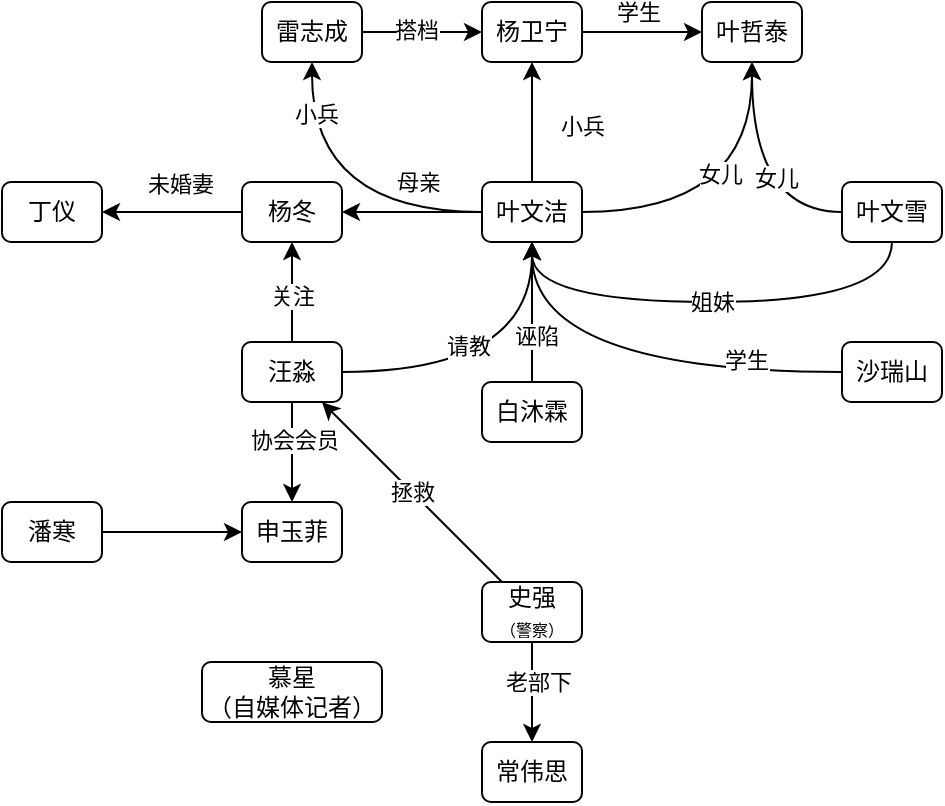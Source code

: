 <mxfile version="20.8.13" type="github">
  <diagram name="第 1 页" id="ShiBjaUn5NpqmKY1OI0-">
    <mxGraphModel dx="954" dy="616" grid="1" gridSize="10" guides="1" tooltips="1" connect="1" arrows="1" fold="1" page="1" pageScale="1" pageWidth="827" pageHeight="1169" math="0" shadow="0">
      <root>
        <mxCell id="0" />
        <mxCell id="1" parent="0" />
        <mxCell id="gCxUzcNpCIhaYjwT0OHy-17" style="edgeStyle=orthogonalEdgeStyle;curved=1;rounded=0;orthogonalLoop=1;jettySize=auto;html=1;" edge="1" parent="1" source="gCxUzcNpCIhaYjwT0OHy-1" target="gCxUzcNpCIhaYjwT0OHy-16">
          <mxGeometry relative="1" as="geometry" />
        </mxCell>
        <mxCell id="gCxUzcNpCIhaYjwT0OHy-18" value="未婚妻" style="edgeLabel;html=1;align=center;verticalAlign=middle;resizable=0;points=[];" vertex="1" connectable="0" parent="gCxUzcNpCIhaYjwT0OHy-17">
          <mxGeometry x="-0.286" y="3" relative="1" as="geometry">
            <mxPoint x="-6" y="-17" as="offset" />
          </mxGeometry>
        </mxCell>
        <mxCell id="gCxUzcNpCIhaYjwT0OHy-1" value="杨冬" style="rounded=1;whiteSpace=wrap;html=1;" vertex="1" parent="1">
          <mxGeometry x="280" y="290" width="50" height="30" as="geometry" />
        </mxCell>
        <mxCell id="gCxUzcNpCIhaYjwT0OHy-4" style="edgeStyle=orthogonalEdgeStyle;rounded=0;orthogonalLoop=1;jettySize=auto;html=1;" edge="1" parent="1" source="gCxUzcNpCIhaYjwT0OHy-2" target="gCxUzcNpCIhaYjwT0OHy-1">
          <mxGeometry relative="1" as="geometry" />
        </mxCell>
        <mxCell id="gCxUzcNpCIhaYjwT0OHy-5" value="母亲" style="edgeLabel;html=1;align=center;verticalAlign=middle;resizable=0;points=[];" vertex="1" connectable="0" parent="gCxUzcNpCIhaYjwT0OHy-4">
          <mxGeometry x="0.314" y="1" relative="1" as="geometry">
            <mxPoint x="14" y="-16" as="offset" />
          </mxGeometry>
        </mxCell>
        <mxCell id="gCxUzcNpCIhaYjwT0OHy-9" style="edgeStyle=orthogonalEdgeStyle;rounded=0;orthogonalLoop=1;jettySize=auto;html=1;" edge="1" parent="1" source="gCxUzcNpCIhaYjwT0OHy-2" target="gCxUzcNpCIhaYjwT0OHy-8">
          <mxGeometry relative="1" as="geometry" />
        </mxCell>
        <mxCell id="gCxUzcNpCIhaYjwT0OHy-10" value="小兵" style="edgeLabel;html=1;align=center;verticalAlign=middle;resizable=0;points=[];" vertex="1" connectable="0" parent="gCxUzcNpCIhaYjwT0OHy-9">
          <mxGeometry x="-0.067" relative="1" as="geometry">
            <mxPoint x="25" as="offset" />
          </mxGeometry>
        </mxCell>
        <mxCell id="gCxUzcNpCIhaYjwT0OHy-14" style="edgeStyle=orthogonalEdgeStyle;rounded=0;orthogonalLoop=1;jettySize=auto;html=1;entryX=0.5;entryY=1;entryDx=0;entryDy=0;curved=1;" edge="1" parent="1" source="gCxUzcNpCIhaYjwT0OHy-2" target="gCxUzcNpCIhaYjwT0OHy-11">
          <mxGeometry relative="1" as="geometry" />
        </mxCell>
        <mxCell id="gCxUzcNpCIhaYjwT0OHy-15" value="女儿" style="edgeLabel;html=1;align=center;verticalAlign=middle;resizable=0;points=[];" vertex="1" connectable="0" parent="gCxUzcNpCIhaYjwT0OHy-14">
          <mxGeometry x="0.3" y="16" relative="1" as="geometry">
            <mxPoint as="offset" />
          </mxGeometry>
        </mxCell>
        <mxCell id="gCxUzcNpCIhaYjwT0OHy-29" style="edgeStyle=orthogonalEdgeStyle;curved=1;rounded=0;orthogonalLoop=1;jettySize=auto;html=1;entryX=0.5;entryY=1;entryDx=0;entryDy=0;" edge="1" parent="1" source="gCxUzcNpCIhaYjwT0OHy-2" target="gCxUzcNpCIhaYjwT0OHy-28">
          <mxGeometry relative="1" as="geometry" />
        </mxCell>
        <mxCell id="gCxUzcNpCIhaYjwT0OHy-30" value="小兵" style="edgeLabel;html=1;align=center;verticalAlign=middle;resizable=0;points=[];" vertex="1" connectable="0" parent="gCxUzcNpCIhaYjwT0OHy-29">
          <mxGeometry x="0.677" y="-2" relative="1" as="geometry">
            <mxPoint as="offset" />
          </mxGeometry>
        </mxCell>
        <mxCell id="gCxUzcNpCIhaYjwT0OHy-2" value="叶文洁" style="rounded=1;whiteSpace=wrap;html=1;" vertex="1" parent="1">
          <mxGeometry x="400" y="290" width="50" height="30" as="geometry" />
        </mxCell>
        <mxCell id="gCxUzcNpCIhaYjwT0OHy-12" style="edgeStyle=orthogonalEdgeStyle;rounded=0;orthogonalLoop=1;jettySize=auto;html=1;" edge="1" parent="1" source="gCxUzcNpCIhaYjwT0OHy-8" target="gCxUzcNpCIhaYjwT0OHy-11">
          <mxGeometry relative="1" as="geometry" />
        </mxCell>
        <mxCell id="gCxUzcNpCIhaYjwT0OHy-13" value="学生" style="edgeLabel;html=1;align=center;verticalAlign=middle;resizable=0;points=[];" vertex="1" connectable="0" parent="gCxUzcNpCIhaYjwT0OHy-12">
          <mxGeometry x="-0.067" y="1" relative="1" as="geometry">
            <mxPoint y="-9" as="offset" />
          </mxGeometry>
        </mxCell>
        <mxCell id="gCxUzcNpCIhaYjwT0OHy-8" value="杨卫宁" style="rounded=1;whiteSpace=wrap;html=1;" vertex="1" parent="1">
          <mxGeometry x="400" y="200" width="50" height="30" as="geometry" />
        </mxCell>
        <mxCell id="gCxUzcNpCIhaYjwT0OHy-11" value="叶哲泰" style="rounded=1;whiteSpace=wrap;html=1;" vertex="1" parent="1">
          <mxGeometry x="510" y="200" width="50" height="30" as="geometry" />
        </mxCell>
        <mxCell id="gCxUzcNpCIhaYjwT0OHy-16" value="丁仪" style="rounded=1;whiteSpace=wrap;html=1;" vertex="1" parent="1">
          <mxGeometry x="160" y="290" width="50" height="30" as="geometry" />
        </mxCell>
        <mxCell id="gCxUzcNpCIhaYjwT0OHy-20" style="edgeStyle=orthogonalEdgeStyle;curved=1;rounded=0;orthogonalLoop=1;jettySize=auto;html=1;" edge="1" parent="1" source="gCxUzcNpCIhaYjwT0OHy-19" target="gCxUzcNpCIhaYjwT0OHy-1">
          <mxGeometry relative="1" as="geometry" />
        </mxCell>
        <mxCell id="gCxUzcNpCIhaYjwT0OHy-21" value="关注" style="edgeLabel;html=1;align=center;verticalAlign=middle;resizable=0;points=[];" vertex="1" connectable="0" parent="gCxUzcNpCIhaYjwT0OHy-20">
          <mxGeometry x="-0.08" relative="1" as="geometry">
            <mxPoint as="offset" />
          </mxGeometry>
        </mxCell>
        <mxCell id="gCxUzcNpCIhaYjwT0OHy-22" style="edgeStyle=orthogonalEdgeStyle;curved=1;rounded=0;orthogonalLoop=1;jettySize=auto;html=1;" edge="1" parent="1" source="gCxUzcNpCIhaYjwT0OHy-19" target="gCxUzcNpCIhaYjwT0OHy-2">
          <mxGeometry relative="1" as="geometry" />
        </mxCell>
        <mxCell id="gCxUzcNpCIhaYjwT0OHy-23" value="请教" style="edgeLabel;html=1;align=center;verticalAlign=middle;resizable=0;points=[];" vertex="1" connectable="0" parent="gCxUzcNpCIhaYjwT0OHy-22">
          <mxGeometry x="-0.212" y="13" relative="1" as="geometry">
            <mxPoint as="offset" />
          </mxGeometry>
        </mxCell>
        <mxCell id="gCxUzcNpCIhaYjwT0OHy-34" style="edgeStyle=orthogonalEdgeStyle;curved=1;rounded=0;orthogonalLoop=1;jettySize=auto;html=1;entryX=0.5;entryY=0;entryDx=0;entryDy=0;" edge="1" parent="1" source="gCxUzcNpCIhaYjwT0OHy-19" target="gCxUzcNpCIhaYjwT0OHy-33">
          <mxGeometry relative="1" as="geometry" />
        </mxCell>
        <mxCell id="gCxUzcNpCIhaYjwT0OHy-35" value="协会会员" style="edgeLabel;html=1;align=center;verticalAlign=middle;resizable=0;points=[];" vertex="1" connectable="0" parent="gCxUzcNpCIhaYjwT0OHy-34">
          <mxGeometry x="-0.25" y="1" relative="1" as="geometry">
            <mxPoint as="offset" />
          </mxGeometry>
        </mxCell>
        <mxCell id="gCxUzcNpCIhaYjwT0OHy-19" value="汪淼" style="rounded=1;whiteSpace=wrap;html=1;" vertex="1" parent="1">
          <mxGeometry x="280" y="370" width="50" height="30" as="geometry" />
        </mxCell>
        <mxCell id="gCxUzcNpCIhaYjwT0OHy-25" style="edgeStyle=orthogonalEdgeStyle;curved=1;rounded=0;orthogonalLoop=1;jettySize=auto;html=1;" edge="1" parent="1" source="gCxUzcNpCIhaYjwT0OHy-24" target="gCxUzcNpCIhaYjwT0OHy-11">
          <mxGeometry relative="1" as="geometry" />
        </mxCell>
        <mxCell id="gCxUzcNpCIhaYjwT0OHy-27" value="女儿" style="edgeLabel;html=1;align=center;verticalAlign=middle;resizable=0;points=[];" vertex="1" connectable="0" parent="gCxUzcNpCIhaYjwT0OHy-25">
          <mxGeometry x="0.033" y="-12" relative="1" as="geometry">
            <mxPoint as="offset" />
          </mxGeometry>
        </mxCell>
        <mxCell id="gCxUzcNpCIhaYjwT0OHy-26" value="姐妹" style="edgeStyle=orthogonalEdgeStyle;curved=1;rounded=0;orthogonalLoop=1;jettySize=auto;html=1;entryX=0.5;entryY=1;entryDx=0;entryDy=0;" edge="1" parent="1" source="gCxUzcNpCIhaYjwT0OHy-24" target="gCxUzcNpCIhaYjwT0OHy-2">
          <mxGeometry relative="1" as="geometry">
            <Array as="points">
              <mxPoint x="605" y="350" />
              <mxPoint x="425" y="350" />
            </Array>
          </mxGeometry>
        </mxCell>
        <mxCell id="gCxUzcNpCIhaYjwT0OHy-24" value="叶文雪" style="rounded=1;whiteSpace=wrap;html=1;" vertex="1" parent="1">
          <mxGeometry x="580" y="290" width="50" height="30" as="geometry" />
        </mxCell>
        <mxCell id="gCxUzcNpCIhaYjwT0OHy-31" style="edgeStyle=orthogonalEdgeStyle;curved=1;rounded=0;orthogonalLoop=1;jettySize=auto;html=1;entryX=0;entryY=0.5;entryDx=0;entryDy=0;" edge="1" parent="1" source="gCxUzcNpCIhaYjwT0OHy-28" target="gCxUzcNpCIhaYjwT0OHy-8">
          <mxGeometry relative="1" as="geometry" />
        </mxCell>
        <mxCell id="gCxUzcNpCIhaYjwT0OHy-32" value="搭档" style="edgeLabel;html=1;align=center;verticalAlign=middle;resizable=0;points=[];" vertex="1" connectable="0" parent="gCxUzcNpCIhaYjwT0OHy-31">
          <mxGeometry x="-0.1" y="1" relative="1" as="geometry">
            <mxPoint as="offset" />
          </mxGeometry>
        </mxCell>
        <mxCell id="gCxUzcNpCIhaYjwT0OHy-28" value="雷志成" style="rounded=1;whiteSpace=wrap;html=1;" vertex="1" parent="1">
          <mxGeometry x="290" y="200" width="50" height="30" as="geometry" />
        </mxCell>
        <mxCell id="gCxUzcNpCIhaYjwT0OHy-33" value="申玉菲" style="rounded=1;whiteSpace=wrap;html=1;" vertex="1" parent="1">
          <mxGeometry x="280" y="450" width="50" height="30" as="geometry" />
        </mxCell>
        <mxCell id="gCxUzcNpCIhaYjwT0OHy-37" style="edgeStyle=orthogonalEdgeStyle;curved=1;rounded=0;orthogonalLoop=1;jettySize=auto;html=1;entryX=0.5;entryY=1;entryDx=0;entryDy=0;" edge="1" parent="1" source="gCxUzcNpCIhaYjwT0OHy-36" target="gCxUzcNpCIhaYjwT0OHy-2">
          <mxGeometry relative="1" as="geometry" />
        </mxCell>
        <mxCell id="gCxUzcNpCIhaYjwT0OHy-38" value="诬陷" style="edgeLabel;html=1;align=center;verticalAlign=middle;resizable=0;points=[];" vertex="1" connectable="0" parent="gCxUzcNpCIhaYjwT0OHy-37">
          <mxGeometry x="-0.343" y="-2" relative="1" as="geometry">
            <mxPoint as="offset" />
          </mxGeometry>
        </mxCell>
        <mxCell id="gCxUzcNpCIhaYjwT0OHy-36" value="白沐霖" style="rounded=1;whiteSpace=wrap;html=1;" vertex="1" parent="1">
          <mxGeometry x="400" y="390" width="50" height="30" as="geometry" />
        </mxCell>
        <mxCell id="gCxUzcNpCIhaYjwT0OHy-40" style="edgeStyle=orthogonalEdgeStyle;curved=1;rounded=0;orthogonalLoop=1;jettySize=auto;html=1;entryX=0.5;entryY=1;entryDx=0;entryDy=0;" edge="1" parent="1" source="gCxUzcNpCIhaYjwT0OHy-39" target="gCxUzcNpCIhaYjwT0OHy-2">
          <mxGeometry relative="1" as="geometry" />
        </mxCell>
        <mxCell id="gCxUzcNpCIhaYjwT0OHy-41" value="学生" style="edgeLabel;html=1;align=center;verticalAlign=middle;resizable=0;points=[];" vertex="1" connectable="0" parent="gCxUzcNpCIhaYjwT0OHy-40">
          <mxGeometry x="-0.565" y="-6" relative="1" as="geometry">
            <mxPoint as="offset" />
          </mxGeometry>
        </mxCell>
        <mxCell id="gCxUzcNpCIhaYjwT0OHy-39" value="沙瑞山" style="rounded=1;whiteSpace=wrap;html=1;" vertex="1" parent="1">
          <mxGeometry x="580" y="370" width="50" height="30" as="geometry" />
        </mxCell>
        <mxCell id="gCxUzcNpCIhaYjwT0OHy-43" style="edgeStyle=orthogonalEdgeStyle;curved=1;rounded=0;orthogonalLoop=1;jettySize=auto;html=1;" edge="1" parent="1" source="gCxUzcNpCIhaYjwT0OHy-42" target="gCxUzcNpCIhaYjwT0OHy-33">
          <mxGeometry relative="1" as="geometry" />
        </mxCell>
        <mxCell id="gCxUzcNpCIhaYjwT0OHy-42" value="潘寒" style="rounded=1;whiteSpace=wrap;html=1;" vertex="1" parent="1">
          <mxGeometry x="160" y="450" width="50" height="30" as="geometry" />
        </mxCell>
        <mxCell id="gCxUzcNpCIhaYjwT0OHy-45" style="rounded=0;orthogonalLoop=1;jettySize=auto;html=1;" edge="1" parent="1" source="gCxUzcNpCIhaYjwT0OHy-44" target="gCxUzcNpCIhaYjwT0OHy-19">
          <mxGeometry relative="1" as="geometry">
            <mxPoint x="360" y="430" as="targetPoint" />
          </mxGeometry>
        </mxCell>
        <mxCell id="gCxUzcNpCIhaYjwT0OHy-46" value="拯救" style="edgeLabel;html=1;align=center;verticalAlign=middle;resizable=0;points=[];" vertex="1" connectable="0" parent="gCxUzcNpCIhaYjwT0OHy-45">
          <mxGeometry relative="1" as="geometry">
            <mxPoint as="offset" />
          </mxGeometry>
        </mxCell>
        <mxCell id="gCxUzcNpCIhaYjwT0OHy-48" style="edgeStyle=none;rounded=0;orthogonalLoop=1;jettySize=auto;html=1;" edge="1" parent="1" source="gCxUzcNpCIhaYjwT0OHy-44" target="gCxUzcNpCIhaYjwT0OHy-47">
          <mxGeometry relative="1" as="geometry" />
        </mxCell>
        <mxCell id="gCxUzcNpCIhaYjwT0OHy-49" value="老部下" style="edgeLabel;html=1;align=center;verticalAlign=middle;resizable=0;points=[];" vertex="1" connectable="0" parent="gCxUzcNpCIhaYjwT0OHy-48">
          <mxGeometry x="-0.2" y="3" relative="1" as="geometry">
            <mxPoint as="offset" />
          </mxGeometry>
        </mxCell>
        <mxCell id="gCxUzcNpCIhaYjwT0OHy-44" value="史强&lt;br&gt;&lt;font style=&quot;font-size: 8px;&quot;&gt;（警察）&lt;/font&gt;" style="rounded=1;whiteSpace=wrap;html=1;" vertex="1" parent="1">
          <mxGeometry x="400" y="490" width="50" height="30" as="geometry" />
        </mxCell>
        <mxCell id="gCxUzcNpCIhaYjwT0OHy-47" value="常伟思" style="rounded=1;whiteSpace=wrap;html=1;" vertex="1" parent="1">
          <mxGeometry x="400" y="570" width="50" height="30" as="geometry" />
        </mxCell>
        <mxCell id="gCxUzcNpCIhaYjwT0OHy-50" value="慕星&lt;br&gt;（自媒体记者）" style="rounded=1;whiteSpace=wrap;html=1;" vertex="1" parent="1">
          <mxGeometry x="260" y="530" width="90" height="30" as="geometry" />
        </mxCell>
      </root>
    </mxGraphModel>
  </diagram>
</mxfile>
